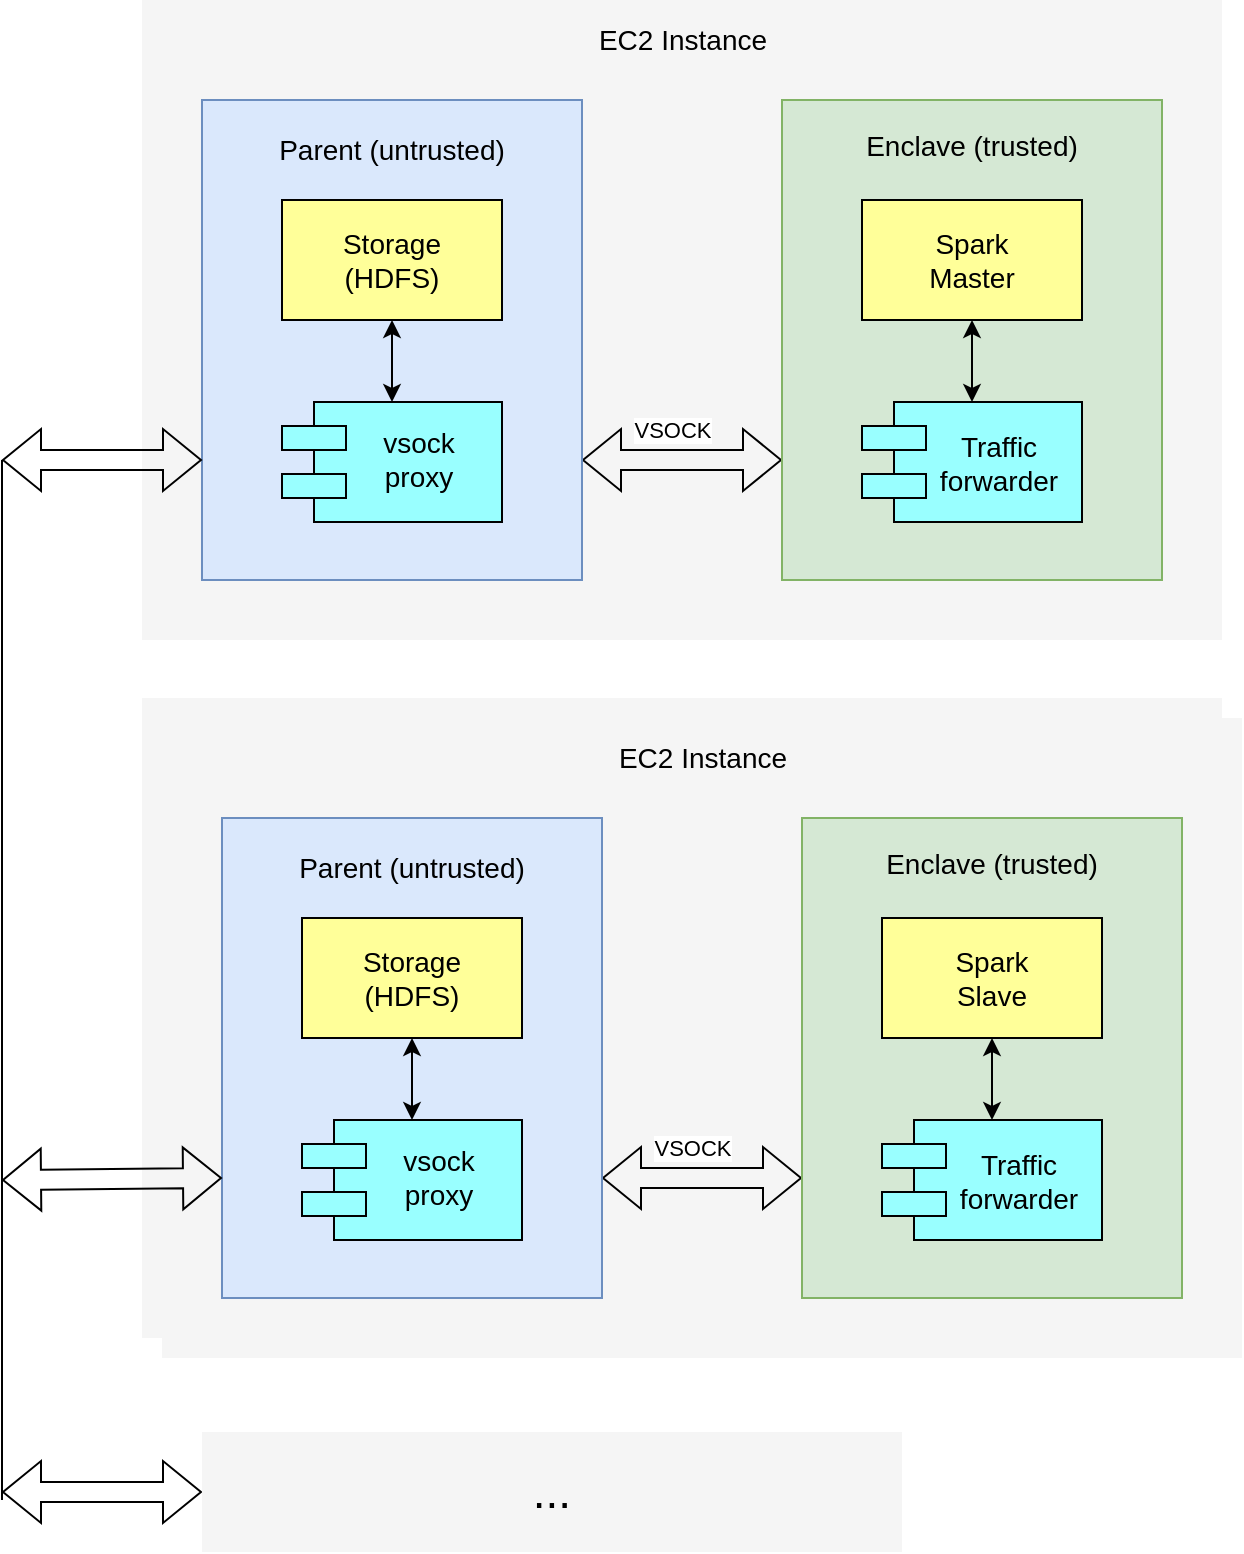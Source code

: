 <mxfile version="18.2.0" type="device"><diagram id="6I0OCvxSQrVGMHxT2VVA" name="Page-1"><mxGraphModel dx="844" dy="917" grid="1" gridSize="10" guides="1" tooltips="1" connect="1" arrows="1" fold="1" page="1" pageScale="1" pageWidth="850" pageHeight="1100" math="0" shadow="0"><root><mxCell id="0"/><mxCell id="1" parent="0"/><mxCell id="1VNHZaLixoChMV3urDpj-1" value="" style="whiteSpace=wrap;html=1;strokeColor=none;strokeWidth=1;fillColor=#f5f5f5;fontSize=14;" vertex="1" parent="1"><mxGeometry x="960" y="50" width="540" height="320" as="geometry"/></mxCell><mxCell id="1VNHZaLixoChMV3urDpj-2" value="EC2 Instance" style="text;html=1;strokeColor=none;fillColor=none;align=center;verticalAlign=middle;whiteSpace=wrap;fontSize=14;" vertex="1" parent="1"><mxGeometry x="1180.5" y="60" width="99" height="20" as="geometry"/></mxCell><mxCell id="1VNHZaLixoChMV3urDpj-13" value="" style="shape=flexArrow;endArrow=classic;startArrow=classic;html=1;rounded=0;exitX=1;exitY=0.75;exitDx=0;exitDy=0;entryX=0;entryY=0.75;entryDx=0;entryDy=0;" edge="1" parent="1" source="1VNHZaLixoChMV3urDpj-3" target="1VNHZaLixoChMV3urDpj-22"><mxGeometry width="100" height="100" relative="1" as="geometry"><mxPoint x="480" y="330" as="sourcePoint"/><mxPoint x="1200" y="290" as="targetPoint"/></mxGeometry></mxCell><mxCell id="1VNHZaLixoChMV3urDpj-14" value="VSOCK" style="edgeLabel;html=1;align=center;verticalAlign=middle;resizable=0;points=[];" vertex="1" connectable="0" parent="1VNHZaLixoChMV3urDpj-13"><mxGeometry x="0.437" relative="1" as="geometry"><mxPoint x="-27" y="-15" as="offset"/></mxGeometry></mxCell><mxCell id="1VNHZaLixoChMV3urDpj-7" value="" style="group" vertex="1" connectable="0" parent="1"><mxGeometry x="990" y="100" width="190" height="240" as="geometry"/></mxCell><mxCell id="1VNHZaLixoChMV3urDpj-25" value="" style="group" vertex="1" connectable="0" parent="1VNHZaLixoChMV3urDpj-7"><mxGeometry width="190" height="240" as="geometry"/></mxCell><mxCell id="1VNHZaLixoChMV3urDpj-3" value="" style="whiteSpace=wrap;html=1;strokeColor=#6c8ebf;strokeWidth=1;fillColor=#dae8fc;fontSize=14;" vertex="1" parent="1VNHZaLixoChMV3urDpj-25"><mxGeometry width="190" height="240" as="geometry"/></mxCell><mxCell id="1VNHZaLixoChMV3urDpj-4" value="Parent (untrusted)" style="text;html=1;strokeColor=none;fillColor=none;align=center;verticalAlign=middle;whiteSpace=wrap;fontSize=14;" vertex="1" parent="1VNHZaLixoChMV3urDpj-25"><mxGeometry x="29.994" y="12.468" width="130.003" height="24.935" as="geometry"/></mxCell><mxCell id="1VNHZaLixoChMV3urDpj-18" value="&lt;div&gt;Storage&lt;/div&gt;&lt;div&gt;(HDFS)&lt;/div&gt;" style="whiteSpace=wrap;html=1;fontSize=14;fillColor=#ffff99;" vertex="1" parent="1VNHZaLixoChMV3urDpj-25"><mxGeometry x="40" y="50" width="110" height="60" as="geometry"/></mxCell><mxCell id="1VNHZaLixoChMV3urDpj-15" value="vsock&#xA;proxy&#xA;" style="shape=component;align=center;fillColor=#99ffff;gradientColor=none;fontSize=14;spacing=0;spacingTop=13;spacingLeft=27;" vertex="1" parent="1VNHZaLixoChMV3urDpj-25"><mxGeometry x="40" y="151" width="110" height="60" as="geometry"/></mxCell><mxCell id="1VNHZaLixoChMV3urDpj-20" value="" style="endArrow=classic;startArrow=classic;html=1;rounded=0;exitX=0.5;exitY=0;exitDx=0;exitDy=0;entryX=0.5;entryY=1;entryDx=0;entryDy=0;" edge="1" parent="1VNHZaLixoChMV3urDpj-25" source="1VNHZaLixoChMV3urDpj-15" target="1VNHZaLixoChMV3urDpj-18"><mxGeometry width="50" height="50" relative="1" as="geometry"><mxPoint x="2701" y="191" as="sourcePoint"/><mxPoint x="2751" y="141" as="targetPoint"/></mxGeometry></mxCell><mxCell id="1VNHZaLixoChMV3urDpj-24" value="" style="group" vertex="1" connectable="0" parent="1"><mxGeometry x="1280" y="100" width="190" height="240" as="geometry"/></mxCell><mxCell id="1VNHZaLixoChMV3urDpj-22" value="" style="whiteSpace=wrap;html=1;strokeColor=#82b366;strokeWidth=1;fillColor=#d5e8d4;fontSize=14;" vertex="1" parent="1VNHZaLixoChMV3urDpj-24"><mxGeometry width="190" height="240" as="geometry"/></mxCell><mxCell id="1VNHZaLixoChMV3urDpj-23" value="Enclave (trusted)" style="text;html=1;strokeColor=none;fillColor=none;align=center;verticalAlign=middle;whiteSpace=wrap;fontSize=14;" vertex="1" parent="1VNHZaLixoChMV3urDpj-24"><mxGeometry x="12.891" y="5.713" width="164.214" height="34.286" as="geometry"/></mxCell><mxCell id="1VNHZaLixoChMV3urDpj-26" value="&lt;div&gt;Spark&lt;/div&gt;&lt;div&gt;Master&lt;/div&gt;" style="whiteSpace=wrap;html=1;fontSize=14;fillColor=#ffff99;" vertex="1" parent="1VNHZaLixoChMV3urDpj-24"><mxGeometry x="40" y="50" width="110" height="60" as="geometry"/></mxCell><mxCell id="1VNHZaLixoChMV3urDpj-27" value="Traffic&#xA;forwarder" style="shape=component;align=center;fillColor=#99ffff;gradientColor=none;fontSize=14;spacing=0;spacingTop=0;spacingLeft=27;" vertex="1" parent="1VNHZaLixoChMV3urDpj-24"><mxGeometry x="40" y="151" width="110" height="60" as="geometry"/></mxCell><mxCell id="1VNHZaLixoChMV3urDpj-28" value="" style="endArrow=classic;startArrow=classic;html=1;rounded=0;exitX=0.5;exitY=0;exitDx=0;exitDy=0;entryX=0.5;entryY=1;entryDx=0;entryDy=0;" edge="1" parent="1VNHZaLixoChMV3urDpj-24" source="1VNHZaLixoChMV3urDpj-27" target="1VNHZaLixoChMV3urDpj-26"><mxGeometry width="50" height="50" relative="1" as="geometry"><mxPoint x="2701" y="191" as="sourcePoint"/><mxPoint x="2751" y="141" as="targetPoint"/></mxGeometry></mxCell><mxCell id="1VNHZaLixoChMV3urDpj-29" value="" style="whiteSpace=wrap;html=1;strokeColor=none;strokeWidth=1;fillColor=#f5f5f5;fontSize=14;" vertex="1" parent="1"><mxGeometry x="960" y="399" width="540" height="320" as="geometry"/></mxCell><mxCell id="1VNHZaLixoChMV3urDpj-30" value="EC2 Instance" style="text;html=1;strokeColor=none;fillColor=none;align=center;verticalAlign=middle;whiteSpace=wrap;fontSize=14;" vertex="1" parent="1"><mxGeometry x="1180.5" y="409" width="99" height="20" as="geometry"/></mxCell><mxCell id="1VNHZaLixoChMV3urDpj-31" value="" style="shape=flexArrow;endArrow=classic;startArrow=classic;html=1;rounded=0;exitX=1;exitY=0.75;exitDx=0;exitDy=0;entryX=0;entryY=0.75;entryDx=0;entryDy=0;" edge="1" parent="1" source="1VNHZaLixoChMV3urDpj-35" target="1VNHZaLixoChMV3urDpj-41"><mxGeometry width="100" height="100" relative="1" as="geometry"><mxPoint x="480" y="679" as="sourcePoint"/><mxPoint x="1200" y="639" as="targetPoint"/></mxGeometry></mxCell><mxCell id="1VNHZaLixoChMV3urDpj-32" value="VSOCK" style="edgeLabel;html=1;align=center;verticalAlign=middle;resizable=0;points=[];" vertex="1" connectable="0" parent="1VNHZaLixoChMV3urDpj-31"><mxGeometry x="0.437" relative="1" as="geometry"><mxPoint x="-27" y="-15" as="offset"/></mxGeometry></mxCell><mxCell id="1VNHZaLixoChMV3urDpj-33" value="" style="group" vertex="1" connectable="0" parent="1"><mxGeometry x="990" y="449" width="190" height="240" as="geometry"/></mxCell><mxCell id="1VNHZaLixoChMV3urDpj-34" value="" style="group" vertex="1" connectable="0" parent="1VNHZaLixoChMV3urDpj-33"><mxGeometry width="190" height="240" as="geometry"/></mxCell><mxCell id="1VNHZaLixoChMV3urDpj-35" value="" style="whiteSpace=wrap;html=1;strokeColor=#6c8ebf;strokeWidth=1;fillColor=#dae8fc;fontSize=14;" vertex="1" parent="1VNHZaLixoChMV3urDpj-34"><mxGeometry width="190" height="240" as="geometry"/></mxCell><mxCell id="1VNHZaLixoChMV3urDpj-36" value="Parent (untrusted)" style="text;html=1;strokeColor=none;fillColor=none;align=center;verticalAlign=middle;whiteSpace=wrap;fontSize=14;" vertex="1" parent="1VNHZaLixoChMV3urDpj-34"><mxGeometry x="29.994" y="12.468" width="130.003" height="24.935" as="geometry"/></mxCell><mxCell id="1VNHZaLixoChMV3urDpj-37" value="&lt;div&gt;Storage&lt;/div&gt;&lt;div&gt;(HDFS)&lt;/div&gt;" style="whiteSpace=wrap;html=1;fontSize=14;fillColor=#ffff99;" vertex="1" parent="1VNHZaLixoChMV3urDpj-34"><mxGeometry x="40" y="50" width="110" height="60" as="geometry"/></mxCell><mxCell id="1VNHZaLixoChMV3urDpj-38" value="vsock&#xA;proxy&#xA;" style="shape=component;align=center;fillColor=#99ffff;gradientColor=none;fontSize=14;spacing=0;spacingTop=0;spacingLeft=27;" vertex="1" parent="1VNHZaLixoChMV3urDpj-34"><mxGeometry x="40" y="151" width="110" height="60" as="geometry"/></mxCell><mxCell id="1VNHZaLixoChMV3urDpj-39" value="" style="endArrow=classic;startArrow=classic;html=1;rounded=0;exitX=0.5;exitY=0;exitDx=0;exitDy=0;entryX=0.5;entryY=1;entryDx=0;entryDy=0;" edge="1" parent="1VNHZaLixoChMV3urDpj-34" source="1VNHZaLixoChMV3urDpj-38" target="1VNHZaLixoChMV3urDpj-37"><mxGeometry width="50" height="50" relative="1" as="geometry"><mxPoint x="2701" y="191" as="sourcePoint"/><mxPoint x="2751" y="141" as="targetPoint"/></mxGeometry></mxCell><mxCell id="1VNHZaLixoChMV3urDpj-40" value="" style="group" vertex="1" connectable="0" parent="1"><mxGeometry x="1280" y="449" width="190" height="240" as="geometry"/></mxCell><mxCell id="1VNHZaLixoChMV3urDpj-41" value="" style="whiteSpace=wrap;html=1;strokeColor=#82b366;strokeWidth=1;fillColor=#d5e8d4;fontSize=14;" vertex="1" parent="1VNHZaLixoChMV3urDpj-40"><mxGeometry width="190" height="240" as="geometry"/></mxCell><mxCell id="1VNHZaLixoChMV3urDpj-42" value="Enclave (trusted)" style="text;html=1;strokeColor=none;fillColor=none;align=center;verticalAlign=middle;whiteSpace=wrap;fontSize=14;" vertex="1" parent="1VNHZaLixoChMV3urDpj-40"><mxGeometry x="12.891" y="5.713" width="164.214" height="34.286" as="geometry"/></mxCell><mxCell id="1VNHZaLixoChMV3urDpj-43" value="&lt;div&gt;Spark&lt;/div&gt;&lt;div&gt;Slave&lt;/div&gt;" style="whiteSpace=wrap;html=1;fontSize=14;fillColor=#ffff99;" vertex="1" parent="1VNHZaLixoChMV3urDpj-40"><mxGeometry x="40" y="50" width="110" height="60" as="geometry"/></mxCell><mxCell id="1VNHZaLixoChMV3urDpj-44" value="Traffic&#xA;forwarder" style="shape=component;align=center;fillColor=#99ffff;gradientColor=none;fontSize=14;spacing=0;spacingTop=0;spacingLeft=27;" vertex="1" parent="1VNHZaLixoChMV3urDpj-40"><mxGeometry x="40" y="151" width="110" height="60" as="geometry"/></mxCell><mxCell id="1VNHZaLixoChMV3urDpj-45" value="" style="endArrow=classic;startArrow=classic;html=1;rounded=0;exitX=0.5;exitY=0;exitDx=0;exitDy=0;entryX=0.5;entryY=1;entryDx=0;entryDy=0;" edge="1" parent="1VNHZaLixoChMV3urDpj-40" source="1VNHZaLixoChMV3urDpj-44" target="1VNHZaLixoChMV3urDpj-43"><mxGeometry width="50" height="50" relative="1" as="geometry"><mxPoint x="2701" y="191" as="sourcePoint"/><mxPoint x="2751" y="141" as="targetPoint"/></mxGeometry></mxCell><mxCell id="1VNHZaLixoChMV3urDpj-52" value="" style="endArrow=none;html=1;rounded=0;" edge="1" parent="1"><mxGeometry width="50" height="50" relative="1" as="geometry"><mxPoint x="890" y="800" as="sourcePoint"/><mxPoint x="890" y="280" as="targetPoint"/></mxGeometry></mxCell><mxCell id="1VNHZaLixoChMV3urDpj-53" value="" style="shape=flexArrow;endArrow=classic;startArrow=classic;html=1;rounded=0;entryX=0;entryY=0.75;entryDx=0;entryDy=0;" edge="1" parent="1" target="1VNHZaLixoChMV3urDpj-3"><mxGeometry width="100" height="100" relative="1" as="geometry"><mxPoint x="890" y="280" as="sourcePoint"/><mxPoint x="1280" y="410" as="targetPoint"/></mxGeometry></mxCell><mxCell id="1VNHZaLixoChMV3urDpj-57" value="" style="shape=flexArrow;endArrow=classic;startArrow=classic;html=1;rounded=0;entryX=0;entryY=0.75;entryDx=0;entryDy=0;" edge="1" parent="1"><mxGeometry width="100" height="100" relative="1" as="geometry"><mxPoint x="890" y="796" as="sourcePoint"/><mxPoint x="990" y="796" as="targetPoint"/></mxGeometry></mxCell><mxCell id="1VNHZaLixoChMV3urDpj-59" value="" style="whiteSpace=wrap;html=1;strokeColor=none;strokeWidth=1;fillColor=#f5f5f5;fontSize=14;" vertex="1" parent="1"><mxGeometry x="970" y="409" width="540" height="320" as="geometry"/></mxCell><mxCell id="1VNHZaLixoChMV3urDpj-60" value="EC2 Instance" style="text;html=1;strokeColor=none;fillColor=none;align=center;verticalAlign=middle;whiteSpace=wrap;fontSize=14;" vertex="1" parent="1"><mxGeometry x="1190.5" y="419" width="99" height="20" as="geometry"/></mxCell><mxCell id="1VNHZaLixoChMV3urDpj-61" value="" style="shape=flexArrow;endArrow=classic;startArrow=classic;html=1;rounded=0;exitX=1;exitY=0.75;exitDx=0;exitDy=0;entryX=0;entryY=0.75;entryDx=0;entryDy=0;" edge="1" parent="1" source="1VNHZaLixoChMV3urDpj-65" target="1VNHZaLixoChMV3urDpj-71"><mxGeometry width="100" height="100" relative="1" as="geometry"><mxPoint x="490" y="689" as="sourcePoint"/><mxPoint x="1210" y="649" as="targetPoint"/></mxGeometry></mxCell><mxCell id="1VNHZaLixoChMV3urDpj-62" value="VSOCK" style="edgeLabel;html=1;align=center;verticalAlign=middle;resizable=0;points=[];" vertex="1" connectable="0" parent="1VNHZaLixoChMV3urDpj-61"><mxGeometry x="0.437" relative="1" as="geometry"><mxPoint x="-27" y="-15" as="offset"/></mxGeometry></mxCell><mxCell id="1VNHZaLixoChMV3urDpj-63" value="" style="group" vertex="1" connectable="0" parent="1"><mxGeometry x="1000" y="459" width="190" height="240" as="geometry"/></mxCell><mxCell id="1VNHZaLixoChMV3urDpj-64" value="" style="group" vertex="1" connectable="0" parent="1VNHZaLixoChMV3urDpj-63"><mxGeometry width="190" height="240" as="geometry"/></mxCell><mxCell id="1VNHZaLixoChMV3urDpj-65" value="" style="whiteSpace=wrap;html=1;strokeColor=#6c8ebf;strokeWidth=1;fillColor=#dae8fc;fontSize=14;" vertex="1" parent="1VNHZaLixoChMV3urDpj-64"><mxGeometry width="190" height="240" as="geometry"/></mxCell><mxCell id="1VNHZaLixoChMV3urDpj-66" value="Parent (untrusted)" style="text;html=1;strokeColor=none;fillColor=none;align=center;verticalAlign=middle;whiteSpace=wrap;fontSize=14;" vertex="1" parent="1VNHZaLixoChMV3urDpj-64"><mxGeometry x="29.994" y="12.468" width="130.003" height="24.935" as="geometry"/></mxCell><mxCell id="1VNHZaLixoChMV3urDpj-67" value="&lt;div&gt;Storage&lt;/div&gt;&lt;div&gt;(HDFS)&lt;/div&gt;" style="whiteSpace=wrap;html=1;fontSize=14;fillColor=#ffff99;" vertex="1" parent="1VNHZaLixoChMV3urDpj-64"><mxGeometry x="40" y="50" width="110" height="60" as="geometry"/></mxCell><mxCell id="1VNHZaLixoChMV3urDpj-68" value="vsock&#xA;proxy&#xA;" style="shape=component;align=center;fillColor=#99ffff;gradientColor=none;fontSize=14;spacing=0;spacingTop=13;spacingLeft=27;" vertex="1" parent="1VNHZaLixoChMV3urDpj-64"><mxGeometry x="40" y="151" width="110" height="60" as="geometry"/></mxCell><mxCell id="1VNHZaLixoChMV3urDpj-69" value="" style="endArrow=classic;startArrow=classic;html=1;rounded=0;exitX=0.5;exitY=0;exitDx=0;exitDy=0;entryX=0.5;entryY=1;entryDx=0;entryDy=0;" edge="1" parent="1VNHZaLixoChMV3urDpj-64" source="1VNHZaLixoChMV3urDpj-68" target="1VNHZaLixoChMV3urDpj-67"><mxGeometry width="50" height="50" relative="1" as="geometry"><mxPoint x="2701" y="191" as="sourcePoint"/><mxPoint x="2751" y="141" as="targetPoint"/></mxGeometry></mxCell><mxCell id="1VNHZaLixoChMV3urDpj-70" value="" style="group" vertex="1" connectable="0" parent="1"><mxGeometry x="1290" y="459" width="190" height="240" as="geometry"/></mxCell><mxCell id="1VNHZaLixoChMV3urDpj-71" value="" style="whiteSpace=wrap;html=1;strokeColor=#82b366;strokeWidth=1;fillColor=#d5e8d4;fontSize=14;" vertex="1" parent="1VNHZaLixoChMV3urDpj-70"><mxGeometry width="190" height="240" as="geometry"/></mxCell><mxCell id="1VNHZaLixoChMV3urDpj-72" value="Enclave (trusted)" style="text;html=1;strokeColor=none;fillColor=none;align=center;verticalAlign=middle;whiteSpace=wrap;fontSize=14;" vertex="1" parent="1VNHZaLixoChMV3urDpj-70"><mxGeometry x="12.891" y="5.713" width="164.214" height="34.286" as="geometry"/></mxCell><mxCell id="1VNHZaLixoChMV3urDpj-73" value="&lt;div&gt;Spark&lt;/div&gt;&lt;div&gt;Slave&lt;/div&gt;" style="whiteSpace=wrap;html=1;fontSize=14;fillColor=#ffff99;" vertex="1" parent="1VNHZaLixoChMV3urDpj-70"><mxGeometry x="40" y="50" width="110" height="60" as="geometry"/></mxCell><mxCell id="1VNHZaLixoChMV3urDpj-74" value="Traffic&#xA;forwarder" style="shape=component;align=center;fillColor=#99ffff;gradientColor=none;fontSize=14;spacing=0;spacingTop=0;spacingLeft=27;" vertex="1" parent="1VNHZaLixoChMV3urDpj-70"><mxGeometry x="40" y="151" width="110" height="60" as="geometry"/></mxCell><mxCell id="1VNHZaLixoChMV3urDpj-75" value="" style="endArrow=classic;startArrow=classic;html=1;rounded=0;exitX=0.5;exitY=0;exitDx=0;exitDy=0;entryX=0.5;entryY=1;entryDx=0;entryDy=0;" edge="1" parent="1VNHZaLixoChMV3urDpj-70" source="1VNHZaLixoChMV3urDpj-74" target="1VNHZaLixoChMV3urDpj-73"><mxGeometry width="50" height="50" relative="1" as="geometry"><mxPoint x="2701" y="191" as="sourcePoint"/><mxPoint x="2751" y="141" as="targetPoint"/></mxGeometry></mxCell><mxCell id="1VNHZaLixoChMV3urDpj-76" value="..." style="whiteSpace=wrap;html=1;strokeColor=none;strokeWidth=1;fillColor=#f5f5f5;fontSize=23;" vertex="1" parent="1"><mxGeometry x="990" y="766" width="350" height="60" as="geometry"/></mxCell><mxCell id="1VNHZaLixoChMV3urDpj-54" value="" style="shape=flexArrow;endArrow=classic;startArrow=classic;html=1;rounded=0;entryX=0;entryY=0.75;entryDx=0;entryDy=0;" edge="1" parent="1" target="1VNHZaLixoChMV3urDpj-65"><mxGeometry width="100" height="100" relative="1" as="geometry"><mxPoint x="890" y="640" as="sourcePoint"/><mxPoint x="990" y="630" as="targetPoint"/></mxGeometry></mxCell></root></mxGraphModel></diagram></mxfile>